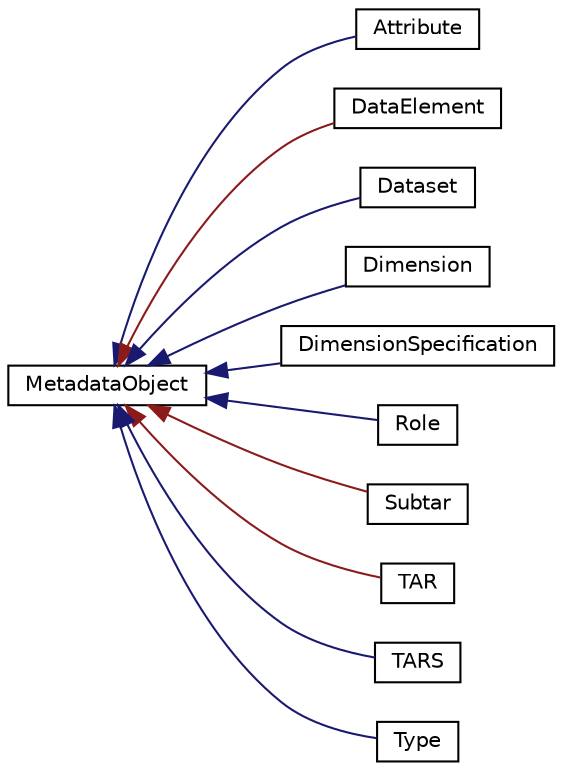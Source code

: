 digraph "Graphical Class Hierarchy"
{
  edge [fontname="Helvetica",fontsize="10",labelfontname="Helvetica",labelfontsize="10"];
  node [fontname="Helvetica",fontsize="10",shape=record];
  rankdir="LR";
  Node0 [label="MetadataObject",height=0.2,width=0.4,color="black", fillcolor="white", style="filled",URL="$classMetadataObject.html"];
  Node0 -> Node1 [dir="back",color="midnightblue",fontsize="10",style="solid",fontname="Helvetica"];
  Node1 [label="Attribute",height=0.2,width=0.4,color="black", fillcolor="white", style="filled",URL="$structAttribute.html"];
  Node0 -> Node2 [dir="back",color="firebrick4",fontsize="10",style="solid",fontname="Helvetica"];
  Node2 [label="DataElement",height=0.2,width=0.4,color="black", fillcolor="white", style="filled",URL="$classDataElement.html"];
  Node0 -> Node3 [dir="back",color="midnightblue",fontsize="10",style="solid",fontname="Helvetica"];
  Node3 [label="Dataset",height=0.2,width=0.4,color="black", fillcolor="white", style="filled",URL="$structDataset.html"];
  Node0 -> Node4 [dir="back",color="midnightblue",fontsize="10",style="solid",fontname="Helvetica"];
  Node4 [label="Dimension",height=0.2,width=0.4,color="black", fillcolor="white", style="filled",URL="$structDimension.html"];
  Node0 -> Node5 [dir="back",color="midnightblue",fontsize="10",style="solid",fontname="Helvetica"];
  Node5 [label="DimensionSpecification",height=0.2,width=0.4,color="black", fillcolor="white", style="filled",URL="$structDimensionSpecification.html"];
  Node0 -> Node6 [dir="back",color="midnightblue",fontsize="10",style="solid",fontname="Helvetica"];
  Node6 [label="Role",height=0.2,width=0.4,color="black", fillcolor="white", style="filled",URL="$structRole.html"];
  Node0 -> Node7 [dir="back",color="firebrick4",fontsize="10",style="solid",fontname="Helvetica"];
  Node7 [label="Subtar",height=0.2,width=0.4,color="black", fillcolor="white", style="filled",URL="$classSubtar.html"];
  Node0 -> Node8 [dir="back",color="firebrick4",fontsize="10",style="solid",fontname="Helvetica"];
  Node8 [label="TAR",height=0.2,width=0.4,color="black", fillcolor="white", style="filled",URL="$classTAR.html"];
  Node0 -> Node9 [dir="back",color="midnightblue",fontsize="10",style="solid",fontname="Helvetica"];
  Node9 [label="TARS",height=0.2,width=0.4,color="black", fillcolor="white", style="filled",URL="$structTARS.html"];
  Node0 -> Node10 [dir="back",color="midnightblue",fontsize="10",style="solid",fontname="Helvetica"];
  Node10 [label="Type",height=0.2,width=0.4,color="black", fillcolor="white", style="filled",URL="$structType.html"];
}

